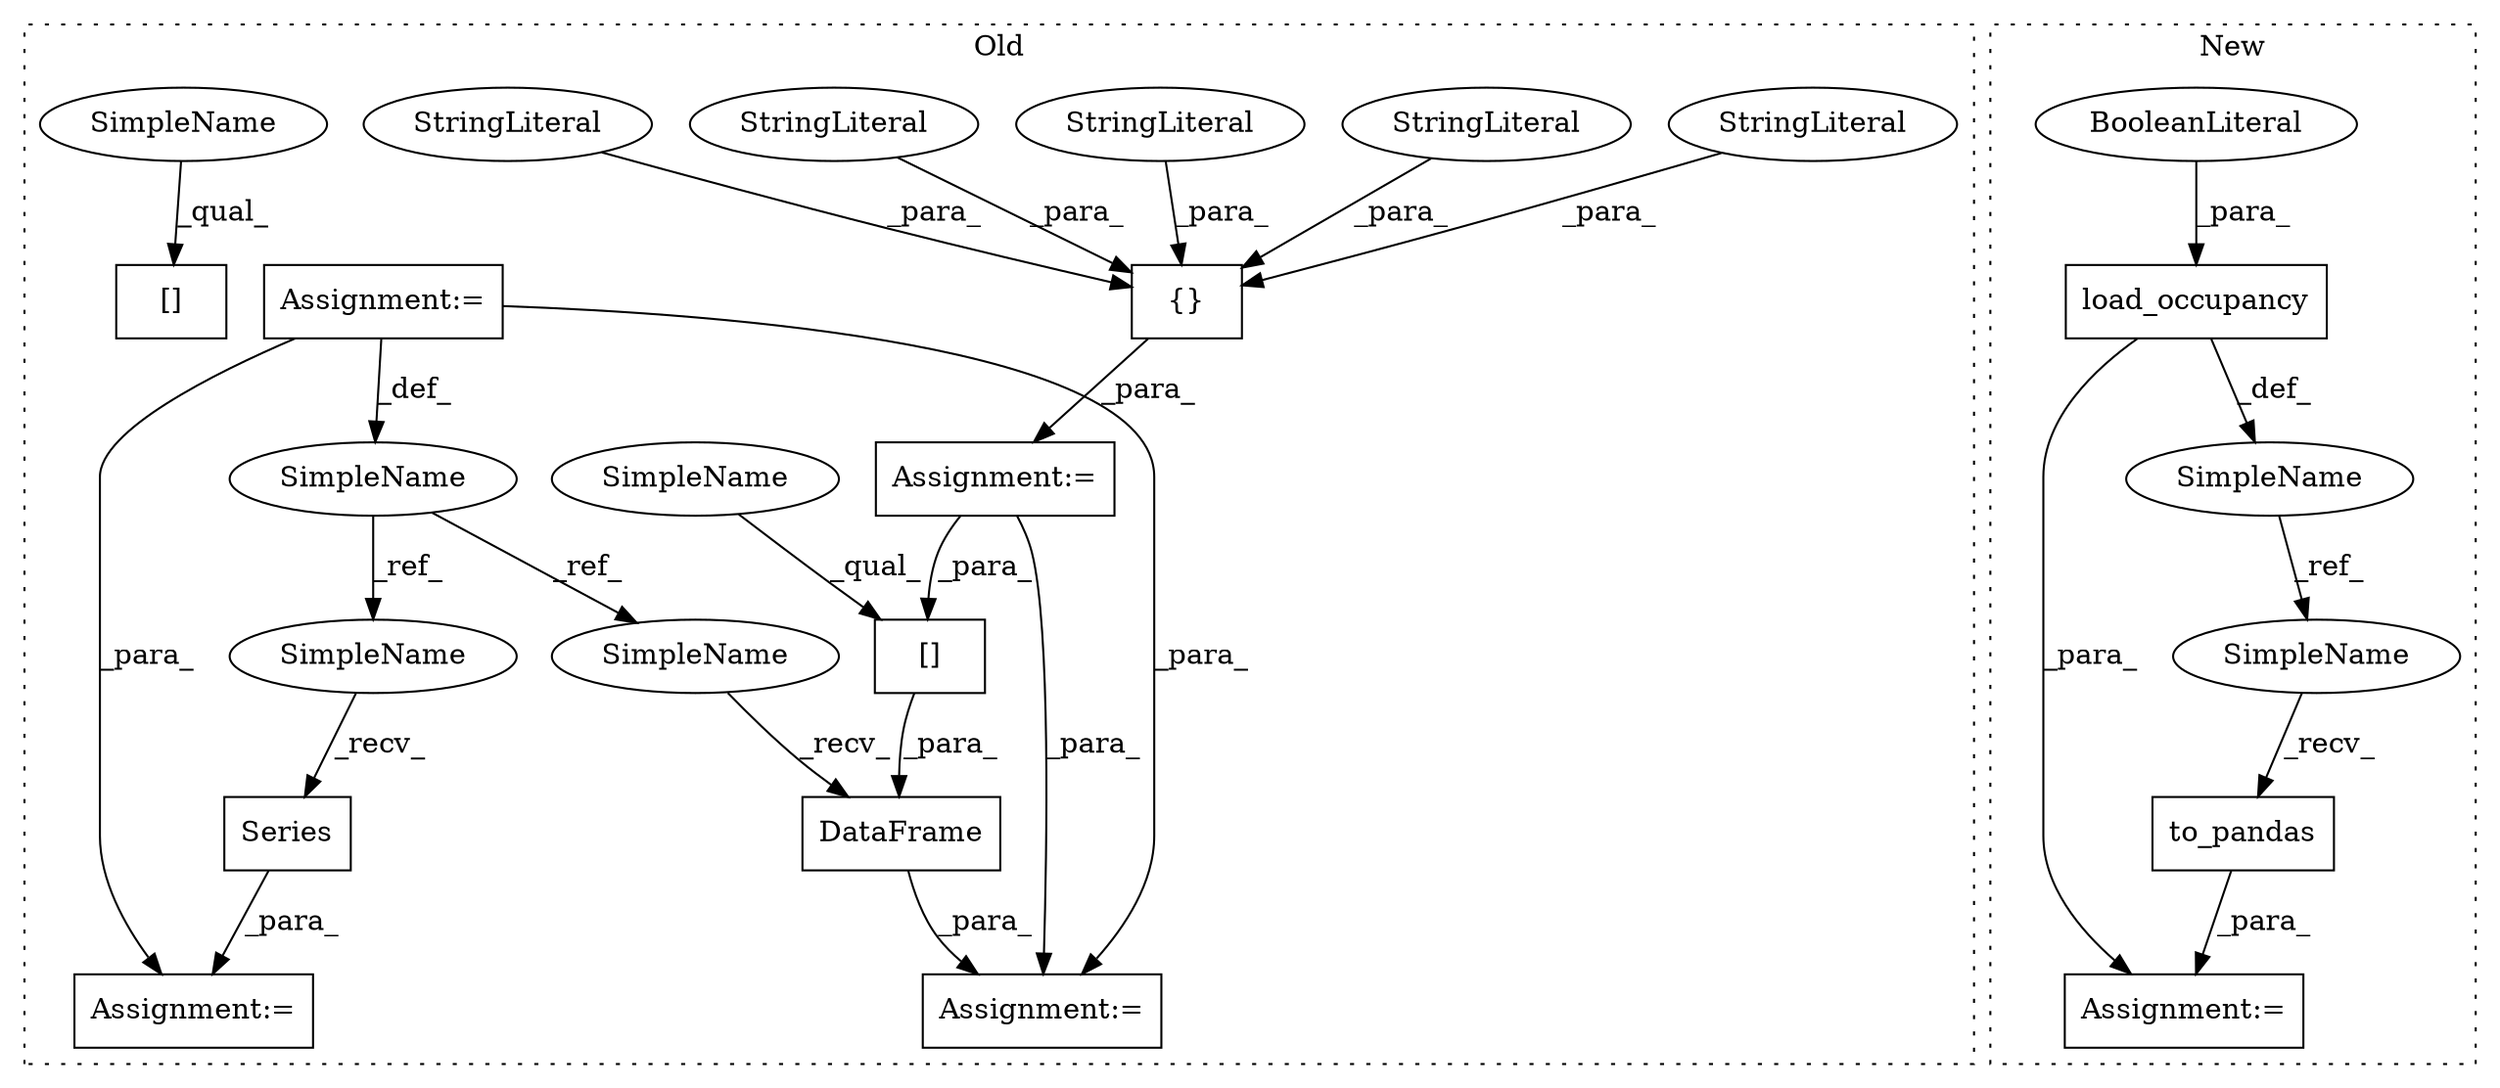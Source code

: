 digraph G {
subgraph cluster0 {
1 [label="{}" a="4" s="2541,2600" l="1,1" shape="box"];
3 [label="[]" a="2" s="2622,2635" l="5,1" shape="box"];
4 [label="StringLiteral" a="45" s="2556" l="19" shape="ellipse"];
5 [label="StringLiteral" a="45" s="2584" l="5" shape="ellipse"];
7 [label="StringLiteral" a="45" s="2590" l="10" shape="ellipse"];
8 [label="StringLiteral" a="45" s="2542" l="13" shape="ellipse"];
9 [label="StringLiteral" a="45" s="2576" l="7" shape="ellipse"];
10 [label="Assignment:=" a="7" s="2528" l="1" shape="box"];
13 [label="DataFrame" a="32" s="2612,2636" l="10,1" shape="box"];
14 [label="SimpleName" a="42" s="2196" l="2" shape="ellipse"];
15 [label="Series" a="32" s="2648,2679" l="7,1" shape="box"];
16 [label="Assignment:=" a="7" s="2196" l="2" shape="box"];
17 [label="Assignment:=" a="7" s="2644" l="1" shape="box"];
18 [label="Assignment:=" a="7" s="2608" l="1" shape="box"];
20 [label="[]" a="2" s="2655,2666" l="5,1" shape="box"];
22 [label="SimpleName" a="42" s="2622" l="4" shape="ellipse"];
23 [label="SimpleName" a="42" s="2655" l="4" shape="ellipse"];
24 [label="SimpleName" a="42" s="2645" l="2" shape="ellipse"];
25 [label="SimpleName" a="42" s="2609" l="2" shape="ellipse"];
label = "Old";
style="dotted";
}
subgraph cluster1 {
2 [label="to_pandas" a="32" s="2468" l="11" shape="box"];
6 [label="Assignment:=" a="7" s="2461" l="2" shape="box"];
11 [label="load_occupancy" a="32" s="2415,2434" l="15,1" shape="box"];
12 [label="BooleanLiteral" a="9" s="2430" l="4" shape="ellipse"];
19 [label="SimpleName" a="42" s="2410" l="4" shape="ellipse"];
21 [label="SimpleName" a="42" s="2463" l="4" shape="ellipse"];
label = "New";
style="dotted";
}
1 -> 10 [label="_para_"];
2 -> 6 [label="_para_"];
3 -> 13 [label="_para_"];
4 -> 1 [label="_para_"];
5 -> 1 [label="_para_"];
7 -> 1 [label="_para_"];
8 -> 1 [label="_para_"];
9 -> 1 [label="_para_"];
10 -> 3 [label="_para_"];
10 -> 18 [label="_para_"];
11 -> 19 [label="_def_"];
11 -> 6 [label="_para_"];
12 -> 11 [label="_para_"];
13 -> 18 [label="_para_"];
14 -> 24 [label="_ref_"];
14 -> 25 [label="_ref_"];
15 -> 17 [label="_para_"];
16 -> 14 [label="_def_"];
16 -> 18 [label="_para_"];
16 -> 17 [label="_para_"];
19 -> 21 [label="_ref_"];
21 -> 2 [label="_recv_"];
22 -> 3 [label="_qual_"];
23 -> 20 [label="_qual_"];
24 -> 15 [label="_recv_"];
25 -> 13 [label="_recv_"];
}
